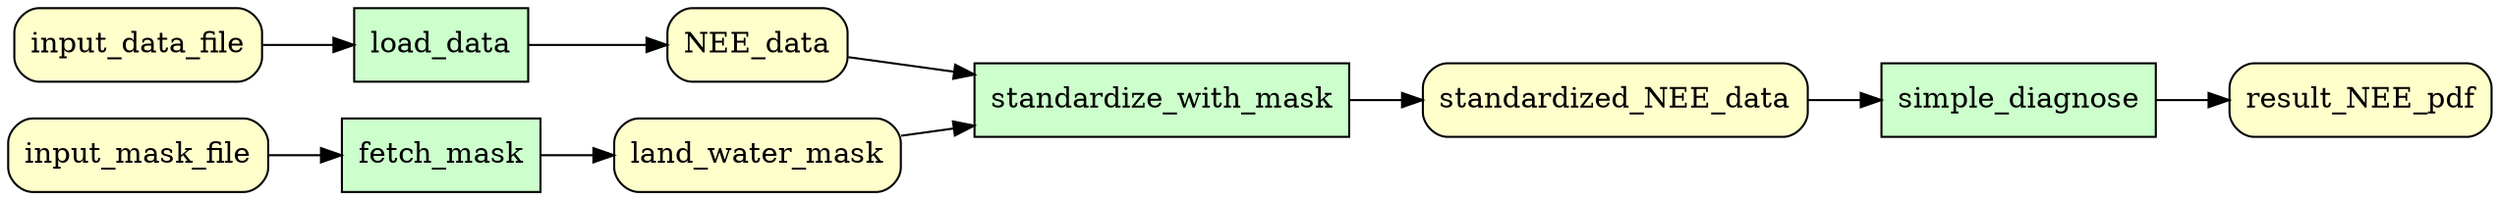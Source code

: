 digraph Workflow {
rankdir=LR
node[shape=box style="filled" fillcolor="#CCFFCC" peripheries=1 label=""]
node1 [label="fetch_mask"]
node2 [label="load_data"]
node3 [label="standardize_with_mask"]
node4 [label="simple_diagnose"]
node[shape=box style="rounded,filled" fillcolor="#FFFFCC" peripheries=1 label=""]
node5 [label="result_NEE_pdf"]
node6 [label="input_mask_file"]
node7 [label="input_data_file"]
node8 [label="NEE_data"]
node9 [label="land_water_mask"]
node10 [label="standardized_NEE_data"]
node1 -> node9
node6 -> node1
node2 -> node8
node7 -> node2
node3 -> node10
node8 -> node3
node9 -> node3
node4 -> node5
node10 -> node4
}
